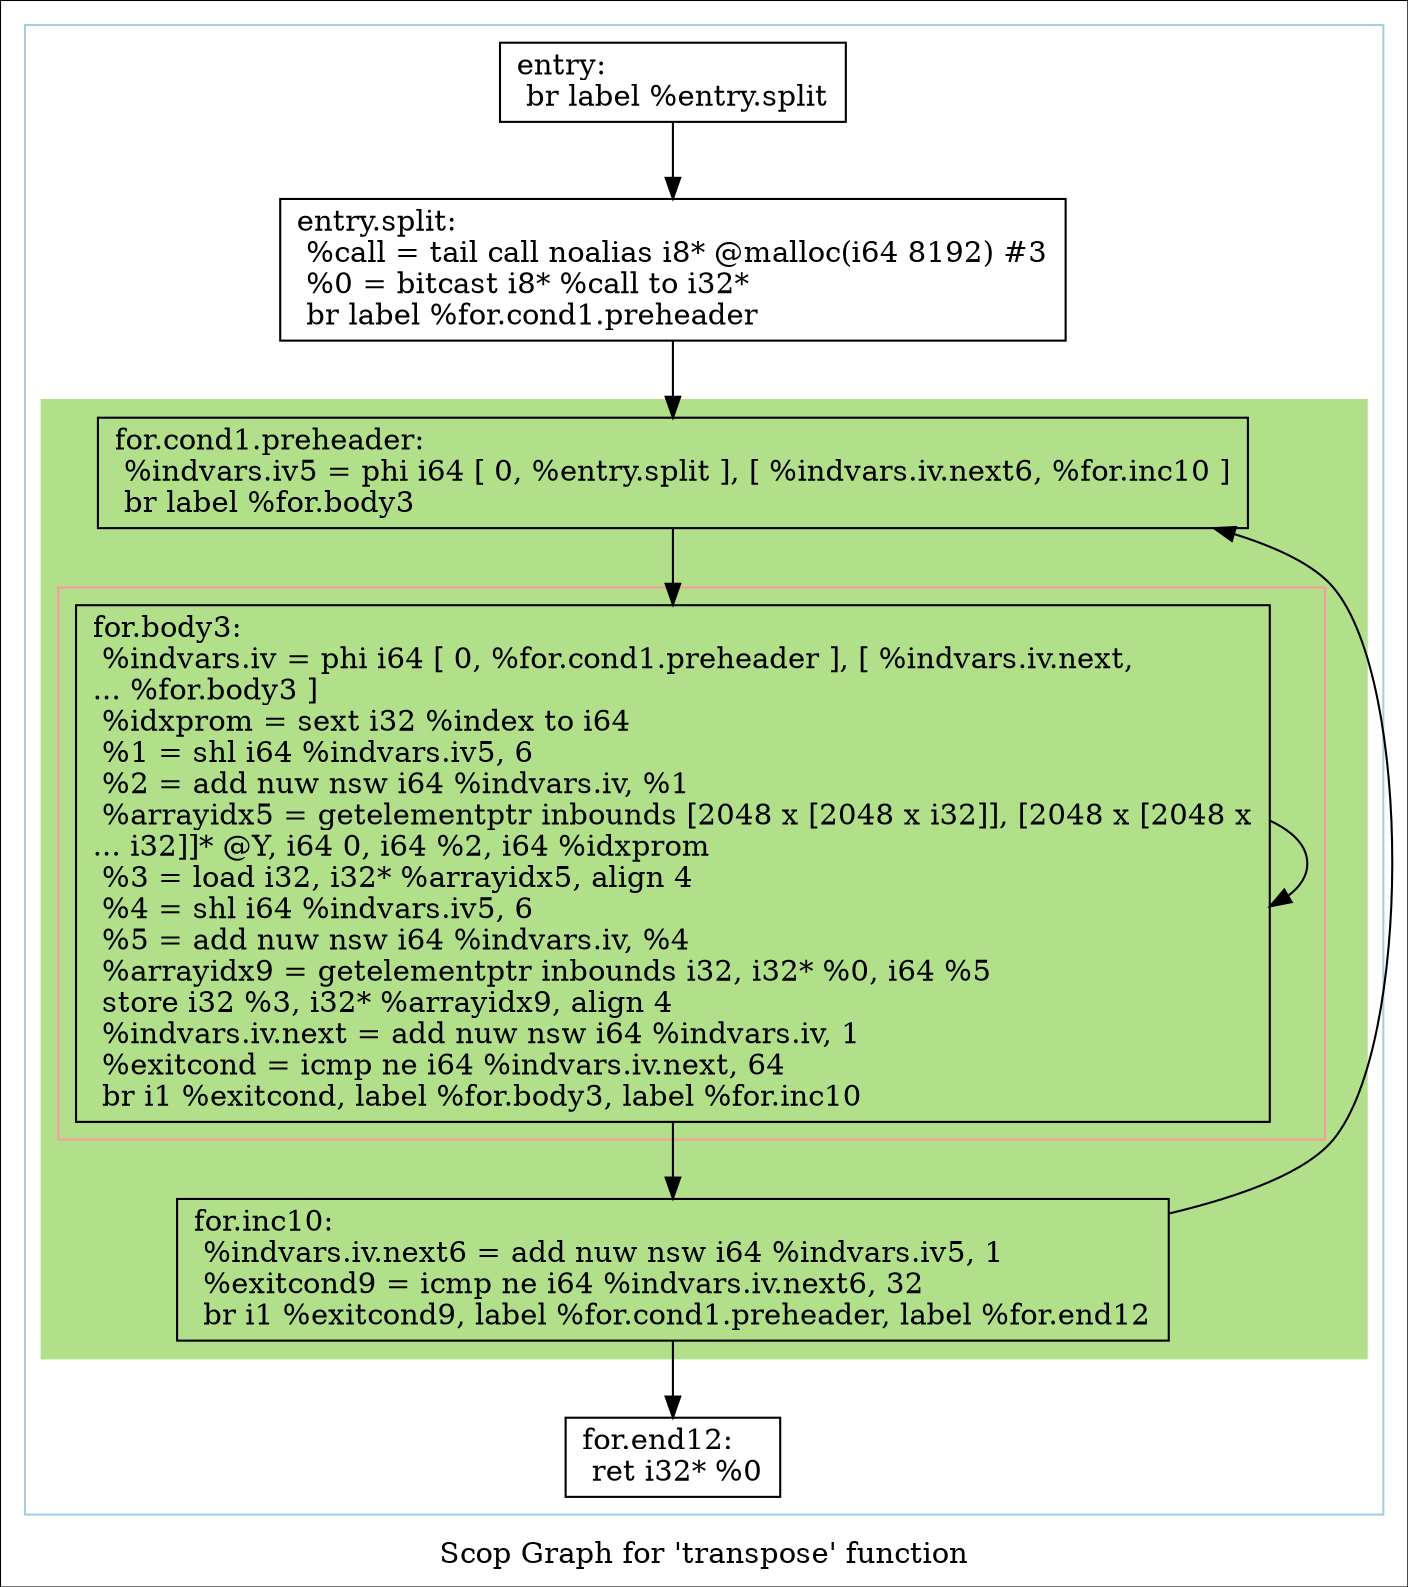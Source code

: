 digraph "Scop Graph for 'transpose' function" {
	label="Scop Graph for 'transpose' function";

	Node0x4deef30 [shape=record,label="{entry:\l  br label %entry.split\l}"];
	Node0x4deef30 -> Node0x4deb6c0;
	Node0x4deb6c0 [shape=record,label="{entry.split:                                      \l  %call = tail call noalias i8* @malloc(i64 8192) #3\l  %0 = bitcast i8* %call to i32*\l  br label %for.cond1.preheader\l}"];
	Node0x4deb6c0 -> Node0x4deb6e0;
	Node0x4deb6e0 [shape=record,label="{for.cond1.preheader:                              \l  %indvars.iv5 = phi i64 [ 0, %entry.split ], [ %indvars.iv.next6, %for.inc10 ]\l  br label %for.body3\l}"];
	Node0x4deb6e0 -> Node0x4dc5670;
	Node0x4dc5670 [shape=record,label="{for.body3:                                        \l  %indvars.iv = phi i64 [ 0, %for.cond1.preheader ], [ %indvars.iv.next,\l... %for.body3 ]\l  %idxprom = sext i32 %index to i64\l  %1 = shl i64 %indvars.iv5, 6\l  %2 = add nuw nsw i64 %indvars.iv, %1\l  %arrayidx5 = getelementptr inbounds [2048 x [2048 x i32]], [2048 x [2048 x\l... i32]]* @Y, i64 0, i64 %2, i64 %idxprom\l  %3 = load i32, i32* %arrayidx5, align 4\l  %4 = shl i64 %indvars.iv5, 6\l  %5 = add nuw nsw i64 %indvars.iv, %4\l  %arrayidx9 = getelementptr inbounds i32, i32* %0, i64 %5\l  store i32 %3, i32* %arrayidx9, align 4\l  %indvars.iv.next = add nuw nsw i64 %indvars.iv, 1\l  %exitcond = icmp ne i64 %indvars.iv.next, 64\l  br i1 %exitcond, label %for.body3, label %for.inc10\l}"];
	Node0x4dc5670 -> Node0x4dc5670[constraint=false];
	Node0x4dc5670 -> Node0x4ded490;
	Node0x4ded490 [shape=record,label="{for.inc10:                                        \l  %indvars.iv.next6 = add nuw nsw i64 %indvars.iv5, 1\l  %exitcond9 = icmp ne i64 %indvars.iv.next6, 32\l  br i1 %exitcond9, label %for.cond1.preheader, label %for.end12\l}"];
	Node0x4ded490 -> Node0x4deb6e0[constraint=false];
	Node0x4ded490 -> Node0x4ded400;
	Node0x4ded400 [shape=record,label="{for.end12:                                        \l  ret i32* %0\l}"];
	colorscheme = "paired12"
        subgraph cluster_0x4dc5320 {
          label = "";
          style = solid;
          color = 1
          subgraph cluster_0x4dc5570 {
            label = "";
            style = filled;
            color = 3            subgraph cluster_0x4dc54f0 {
              label = "";
              style = solid;
              color = 5
              Node0x4dc5670;
            }
            Node0x4deb6e0;
            Node0x4ded490;
          }
          Node0x4deef30;
          Node0x4deb6c0;
          Node0x4ded400;
        }
}
